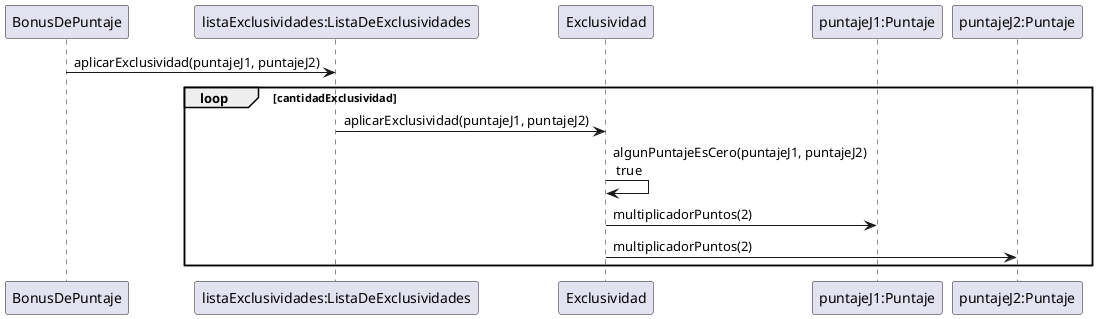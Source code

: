 @startuml
BonusDePuntaje -> "listaExclusividades:ListaDeExclusividades": aplicarExclusividad(puntajeJ1, puntajeJ2)
loop cantidadExclusividad
 "listaExclusividades:ListaDeExclusividades" -> Exclusividad: aplicarExclusividad(puntajeJ1, puntajeJ2)
 Exclusividad ->Exclusividad : algunPuntajeEsCero(puntajeJ1, puntajeJ2) \n true
 Exclusividad ->  "puntajeJ1:Puntaje": multiplicadorPuntos(2)
 Exclusividad ->  "puntajeJ2:Puntaje": multiplicadorPuntos(2)
end
@enduml